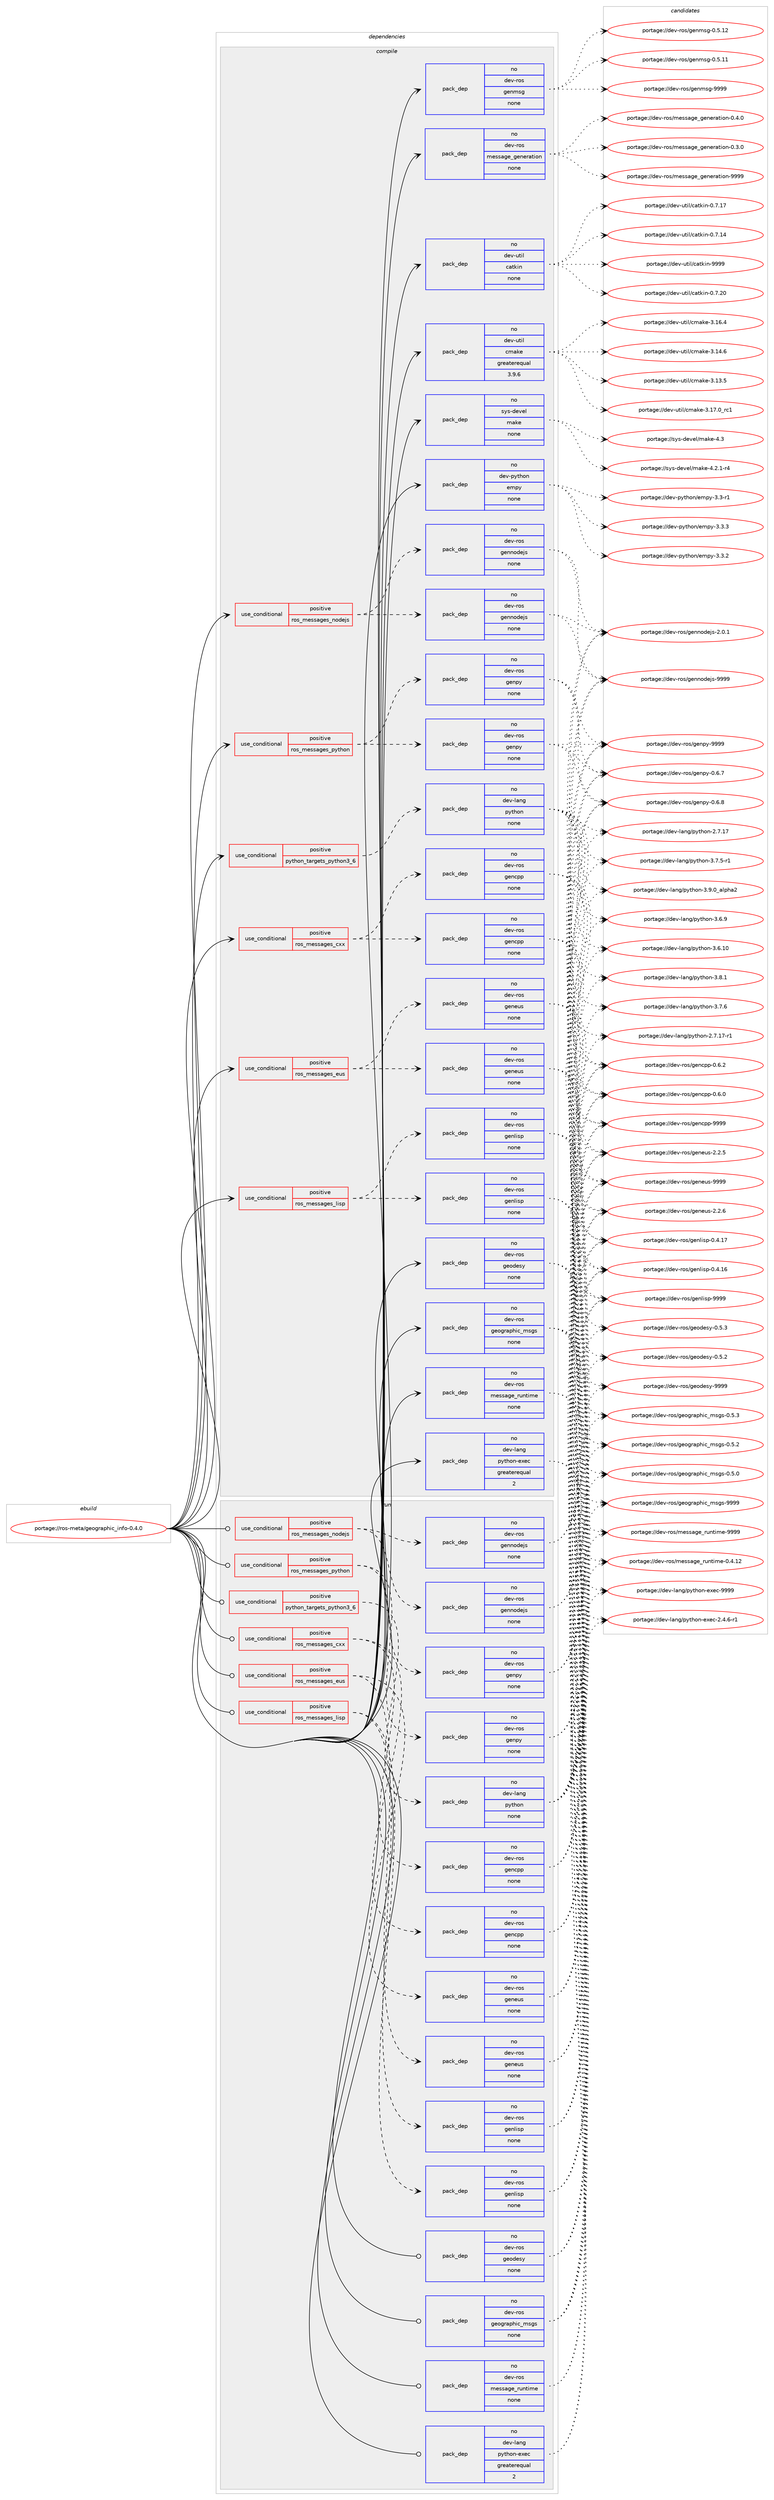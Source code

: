 digraph prolog {

# *************
# Graph options
# *************

newrank=true;
concentrate=true;
compound=true;
graph [rankdir=LR,fontname=Helvetica,fontsize=10,ranksep=1.5];#, ranksep=2.5, nodesep=0.2];
edge  [arrowhead=vee];
node  [fontname=Helvetica,fontsize=10];

# **********
# The ebuild
# **********

subgraph cluster_leftcol {
color=gray;
rank=same;
label=<<i>ebuild</i>>;
id [label="portage://ros-meta/geographic_info-0.4.0", color=red, width=4, href="../ros-meta/geographic_info-0.4.0.svg"];
}

# ****************
# The dependencies
# ****************

subgraph cluster_midcol {
color=gray;
label=<<i>dependencies</i>>;
subgraph cluster_compile {
fillcolor="#eeeeee";
style=filled;
label=<<i>compile</i>>;
subgraph cond18478 {
dependency96043 [label=<<TABLE BORDER="0" CELLBORDER="1" CELLSPACING="0" CELLPADDING="4"><TR><TD ROWSPAN="3" CELLPADDING="10">use_conditional</TD></TR><TR><TD>positive</TD></TR><TR><TD>python_targets_python3_6</TD></TR></TABLE>>, shape=none, color=red];
subgraph pack75879 {
dependency96044 [label=<<TABLE BORDER="0" CELLBORDER="1" CELLSPACING="0" CELLPADDING="4" WIDTH="220"><TR><TD ROWSPAN="6" CELLPADDING="30">pack_dep</TD></TR><TR><TD WIDTH="110">no</TD></TR><TR><TD>dev-lang</TD></TR><TR><TD>python</TD></TR><TR><TD>none</TD></TR><TR><TD></TD></TR></TABLE>>, shape=none, color=blue];
}
dependency96043:e -> dependency96044:w [weight=20,style="dashed",arrowhead="vee"];
}
id:e -> dependency96043:w [weight=20,style="solid",arrowhead="vee"];
subgraph cond18479 {
dependency96045 [label=<<TABLE BORDER="0" CELLBORDER="1" CELLSPACING="0" CELLPADDING="4"><TR><TD ROWSPAN="3" CELLPADDING="10">use_conditional</TD></TR><TR><TD>positive</TD></TR><TR><TD>ros_messages_cxx</TD></TR></TABLE>>, shape=none, color=red];
subgraph pack75880 {
dependency96046 [label=<<TABLE BORDER="0" CELLBORDER="1" CELLSPACING="0" CELLPADDING="4" WIDTH="220"><TR><TD ROWSPAN="6" CELLPADDING="30">pack_dep</TD></TR><TR><TD WIDTH="110">no</TD></TR><TR><TD>dev-ros</TD></TR><TR><TD>gencpp</TD></TR><TR><TD>none</TD></TR><TR><TD></TD></TR></TABLE>>, shape=none, color=blue];
}
dependency96045:e -> dependency96046:w [weight=20,style="dashed",arrowhead="vee"];
subgraph pack75881 {
dependency96047 [label=<<TABLE BORDER="0" CELLBORDER="1" CELLSPACING="0" CELLPADDING="4" WIDTH="220"><TR><TD ROWSPAN="6" CELLPADDING="30">pack_dep</TD></TR><TR><TD WIDTH="110">no</TD></TR><TR><TD>dev-ros</TD></TR><TR><TD>gencpp</TD></TR><TR><TD>none</TD></TR><TR><TD></TD></TR></TABLE>>, shape=none, color=blue];
}
dependency96045:e -> dependency96047:w [weight=20,style="dashed",arrowhead="vee"];
}
id:e -> dependency96045:w [weight=20,style="solid",arrowhead="vee"];
subgraph cond18480 {
dependency96048 [label=<<TABLE BORDER="0" CELLBORDER="1" CELLSPACING="0" CELLPADDING="4"><TR><TD ROWSPAN="3" CELLPADDING="10">use_conditional</TD></TR><TR><TD>positive</TD></TR><TR><TD>ros_messages_eus</TD></TR></TABLE>>, shape=none, color=red];
subgraph pack75882 {
dependency96049 [label=<<TABLE BORDER="0" CELLBORDER="1" CELLSPACING="0" CELLPADDING="4" WIDTH="220"><TR><TD ROWSPAN="6" CELLPADDING="30">pack_dep</TD></TR><TR><TD WIDTH="110">no</TD></TR><TR><TD>dev-ros</TD></TR><TR><TD>geneus</TD></TR><TR><TD>none</TD></TR><TR><TD></TD></TR></TABLE>>, shape=none, color=blue];
}
dependency96048:e -> dependency96049:w [weight=20,style="dashed",arrowhead="vee"];
subgraph pack75883 {
dependency96050 [label=<<TABLE BORDER="0" CELLBORDER="1" CELLSPACING="0" CELLPADDING="4" WIDTH="220"><TR><TD ROWSPAN="6" CELLPADDING="30">pack_dep</TD></TR><TR><TD WIDTH="110">no</TD></TR><TR><TD>dev-ros</TD></TR><TR><TD>geneus</TD></TR><TR><TD>none</TD></TR><TR><TD></TD></TR></TABLE>>, shape=none, color=blue];
}
dependency96048:e -> dependency96050:w [weight=20,style="dashed",arrowhead="vee"];
}
id:e -> dependency96048:w [weight=20,style="solid",arrowhead="vee"];
subgraph cond18481 {
dependency96051 [label=<<TABLE BORDER="0" CELLBORDER="1" CELLSPACING="0" CELLPADDING="4"><TR><TD ROWSPAN="3" CELLPADDING="10">use_conditional</TD></TR><TR><TD>positive</TD></TR><TR><TD>ros_messages_lisp</TD></TR></TABLE>>, shape=none, color=red];
subgraph pack75884 {
dependency96052 [label=<<TABLE BORDER="0" CELLBORDER="1" CELLSPACING="0" CELLPADDING="4" WIDTH="220"><TR><TD ROWSPAN="6" CELLPADDING="30">pack_dep</TD></TR><TR><TD WIDTH="110">no</TD></TR><TR><TD>dev-ros</TD></TR><TR><TD>genlisp</TD></TR><TR><TD>none</TD></TR><TR><TD></TD></TR></TABLE>>, shape=none, color=blue];
}
dependency96051:e -> dependency96052:w [weight=20,style="dashed",arrowhead="vee"];
subgraph pack75885 {
dependency96053 [label=<<TABLE BORDER="0" CELLBORDER="1" CELLSPACING="0" CELLPADDING="4" WIDTH="220"><TR><TD ROWSPAN="6" CELLPADDING="30">pack_dep</TD></TR><TR><TD WIDTH="110">no</TD></TR><TR><TD>dev-ros</TD></TR><TR><TD>genlisp</TD></TR><TR><TD>none</TD></TR><TR><TD></TD></TR></TABLE>>, shape=none, color=blue];
}
dependency96051:e -> dependency96053:w [weight=20,style="dashed",arrowhead="vee"];
}
id:e -> dependency96051:w [weight=20,style="solid",arrowhead="vee"];
subgraph cond18482 {
dependency96054 [label=<<TABLE BORDER="0" CELLBORDER="1" CELLSPACING="0" CELLPADDING="4"><TR><TD ROWSPAN="3" CELLPADDING="10">use_conditional</TD></TR><TR><TD>positive</TD></TR><TR><TD>ros_messages_nodejs</TD></TR></TABLE>>, shape=none, color=red];
subgraph pack75886 {
dependency96055 [label=<<TABLE BORDER="0" CELLBORDER="1" CELLSPACING="0" CELLPADDING="4" WIDTH="220"><TR><TD ROWSPAN="6" CELLPADDING="30">pack_dep</TD></TR><TR><TD WIDTH="110">no</TD></TR><TR><TD>dev-ros</TD></TR><TR><TD>gennodejs</TD></TR><TR><TD>none</TD></TR><TR><TD></TD></TR></TABLE>>, shape=none, color=blue];
}
dependency96054:e -> dependency96055:w [weight=20,style="dashed",arrowhead="vee"];
subgraph pack75887 {
dependency96056 [label=<<TABLE BORDER="0" CELLBORDER="1" CELLSPACING="0" CELLPADDING="4" WIDTH="220"><TR><TD ROWSPAN="6" CELLPADDING="30">pack_dep</TD></TR><TR><TD WIDTH="110">no</TD></TR><TR><TD>dev-ros</TD></TR><TR><TD>gennodejs</TD></TR><TR><TD>none</TD></TR><TR><TD></TD></TR></TABLE>>, shape=none, color=blue];
}
dependency96054:e -> dependency96056:w [weight=20,style="dashed",arrowhead="vee"];
}
id:e -> dependency96054:w [weight=20,style="solid",arrowhead="vee"];
subgraph cond18483 {
dependency96057 [label=<<TABLE BORDER="0" CELLBORDER="1" CELLSPACING="0" CELLPADDING="4"><TR><TD ROWSPAN="3" CELLPADDING="10">use_conditional</TD></TR><TR><TD>positive</TD></TR><TR><TD>ros_messages_python</TD></TR></TABLE>>, shape=none, color=red];
subgraph pack75888 {
dependency96058 [label=<<TABLE BORDER="0" CELLBORDER="1" CELLSPACING="0" CELLPADDING="4" WIDTH="220"><TR><TD ROWSPAN="6" CELLPADDING="30">pack_dep</TD></TR><TR><TD WIDTH="110">no</TD></TR><TR><TD>dev-ros</TD></TR><TR><TD>genpy</TD></TR><TR><TD>none</TD></TR><TR><TD></TD></TR></TABLE>>, shape=none, color=blue];
}
dependency96057:e -> dependency96058:w [weight=20,style="dashed",arrowhead="vee"];
subgraph pack75889 {
dependency96059 [label=<<TABLE BORDER="0" CELLBORDER="1" CELLSPACING="0" CELLPADDING="4" WIDTH="220"><TR><TD ROWSPAN="6" CELLPADDING="30">pack_dep</TD></TR><TR><TD WIDTH="110">no</TD></TR><TR><TD>dev-ros</TD></TR><TR><TD>genpy</TD></TR><TR><TD>none</TD></TR><TR><TD></TD></TR></TABLE>>, shape=none, color=blue];
}
dependency96057:e -> dependency96059:w [weight=20,style="dashed",arrowhead="vee"];
}
id:e -> dependency96057:w [weight=20,style="solid",arrowhead="vee"];
subgraph pack75890 {
dependency96060 [label=<<TABLE BORDER="0" CELLBORDER="1" CELLSPACING="0" CELLPADDING="4" WIDTH="220"><TR><TD ROWSPAN="6" CELLPADDING="30">pack_dep</TD></TR><TR><TD WIDTH="110">no</TD></TR><TR><TD>dev-lang</TD></TR><TR><TD>python-exec</TD></TR><TR><TD>greaterequal</TD></TR><TR><TD>2</TD></TR></TABLE>>, shape=none, color=blue];
}
id:e -> dependency96060:w [weight=20,style="solid",arrowhead="vee"];
subgraph pack75891 {
dependency96061 [label=<<TABLE BORDER="0" CELLBORDER="1" CELLSPACING="0" CELLPADDING="4" WIDTH="220"><TR><TD ROWSPAN="6" CELLPADDING="30">pack_dep</TD></TR><TR><TD WIDTH="110">no</TD></TR><TR><TD>dev-python</TD></TR><TR><TD>empy</TD></TR><TR><TD>none</TD></TR><TR><TD></TD></TR></TABLE>>, shape=none, color=blue];
}
id:e -> dependency96061:w [weight=20,style="solid",arrowhead="vee"];
subgraph pack75892 {
dependency96062 [label=<<TABLE BORDER="0" CELLBORDER="1" CELLSPACING="0" CELLPADDING="4" WIDTH="220"><TR><TD ROWSPAN="6" CELLPADDING="30">pack_dep</TD></TR><TR><TD WIDTH="110">no</TD></TR><TR><TD>dev-ros</TD></TR><TR><TD>genmsg</TD></TR><TR><TD>none</TD></TR><TR><TD></TD></TR></TABLE>>, shape=none, color=blue];
}
id:e -> dependency96062:w [weight=20,style="solid",arrowhead="vee"];
subgraph pack75893 {
dependency96063 [label=<<TABLE BORDER="0" CELLBORDER="1" CELLSPACING="0" CELLPADDING="4" WIDTH="220"><TR><TD ROWSPAN="6" CELLPADDING="30">pack_dep</TD></TR><TR><TD WIDTH="110">no</TD></TR><TR><TD>dev-ros</TD></TR><TR><TD>geodesy</TD></TR><TR><TD>none</TD></TR><TR><TD></TD></TR></TABLE>>, shape=none, color=blue];
}
id:e -> dependency96063:w [weight=20,style="solid",arrowhead="vee"];
subgraph pack75894 {
dependency96064 [label=<<TABLE BORDER="0" CELLBORDER="1" CELLSPACING="0" CELLPADDING="4" WIDTH="220"><TR><TD ROWSPAN="6" CELLPADDING="30">pack_dep</TD></TR><TR><TD WIDTH="110">no</TD></TR><TR><TD>dev-ros</TD></TR><TR><TD>geographic_msgs</TD></TR><TR><TD>none</TD></TR><TR><TD></TD></TR></TABLE>>, shape=none, color=blue];
}
id:e -> dependency96064:w [weight=20,style="solid",arrowhead="vee"];
subgraph pack75895 {
dependency96065 [label=<<TABLE BORDER="0" CELLBORDER="1" CELLSPACING="0" CELLPADDING="4" WIDTH="220"><TR><TD ROWSPAN="6" CELLPADDING="30">pack_dep</TD></TR><TR><TD WIDTH="110">no</TD></TR><TR><TD>dev-ros</TD></TR><TR><TD>message_generation</TD></TR><TR><TD>none</TD></TR><TR><TD></TD></TR></TABLE>>, shape=none, color=blue];
}
id:e -> dependency96065:w [weight=20,style="solid",arrowhead="vee"];
subgraph pack75896 {
dependency96066 [label=<<TABLE BORDER="0" CELLBORDER="1" CELLSPACING="0" CELLPADDING="4" WIDTH="220"><TR><TD ROWSPAN="6" CELLPADDING="30">pack_dep</TD></TR><TR><TD WIDTH="110">no</TD></TR><TR><TD>dev-ros</TD></TR><TR><TD>message_runtime</TD></TR><TR><TD>none</TD></TR><TR><TD></TD></TR></TABLE>>, shape=none, color=blue];
}
id:e -> dependency96066:w [weight=20,style="solid",arrowhead="vee"];
subgraph pack75897 {
dependency96067 [label=<<TABLE BORDER="0" CELLBORDER="1" CELLSPACING="0" CELLPADDING="4" WIDTH="220"><TR><TD ROWSPAN="6" CELLPADDING="30">pack_dep</TD></TR><TR><TD WIDTH="110">no</TD></TR><TR><TD>dev-util</TD></TR><TR><TD>catkin</TD></TR><TR><TD>none</TD></TR><TR><TD></TD></TR></TABLE>>, shape=none, color=blue];
}
id:e -> dependency96067:w [weight=20,style="solid",arrowhead="vee"];
subgraph pack75898 {
dependency96068 [label=<<TABLE BORDER="0" CELLBORDER="1" CELLSPACING="0" CELLPADDING="4" WIDTH="220"><TR><TD ROWSPAN="6" CELLPADDING="30">pack_dep</TD></TR><TR><TD WIDTH="110">no</TD></TR><TR><TD>dev-util</TD></TR><TR><TD>cmake</TD></TR><TR><TD>greaterequal</TD></TR><TR><TD>3.9.6</TD></TR></TABLE>>, shape=none, color=blue];
}
id:e -> dependency96068:w [weight=20,style="solid",arrowhead="vee"];
subgraph pack75899 {
dependency96069 [label=<<TABLE BORDER="0" CELLBORDER="1" CELLSPACING="0" CELLPADDING="4" WIDTH="220"><TR><TD ROWSPAN="6" CELLPADDING="30">pack_dep</TD></TR><TR><TD WIDTH="110">no</TD></TR><TR><TD>sys-devel</TD></TR><TR><TD>make</TD></TR><TR><TD>none</TD></TR><TR><TD></TD></TR></TABLE>>, shape=none, color=blue];
}
id:e -> dependency96069:w [weight=20,style="solid",arrowhead="vee"];
}
subgraph cluster_compileandrun {
fillcolor="#eeeeee";
style=filled;
label=<<i>compile and run</i>>;
}
subgraph cluster_run {
fillcolor="#eeeeee";
style=filled;
label=<<i>run</i>>;
subgraph cond18484 {
dependency96070 [label=<<TABLE BORDER="0" CELLBORDER="1" CELLSPACING="0" CELLPADDING="4"><TR><TD ROWSPAN="3" CELLPADDING="10">use_conditional</TD></TR><TR><TD>positive</TD></TR><TR><TD>python_targets_python3_6</TD></TR></TABLE>>, shape=none, color=red];
subgraph pack75900 {
dependency96071 [label=<<TABLE BORDER="0" CELLBORDER="1" CELLSPACING="0" CELLPADDING="4" WIDTH="220"><TR><TD ROWSPAN="6" CELLPADDING="30">pack_dep</TD></TR><TR><TD WIDTH="110">no</TD></TR><TR><TD>dev-lang</TD></TR><TR><TD>python</TD></TR><TR><TD>none</TD></TR><TR><TD></TD></TR></TABLE>>, shape=none, color=blue];
}
dependency96070:e -> dependency96071:w [weight=20,style="dashed",arrowhead="vee"];
}
id:e -> dependency96070:w [weight=20,style="solid",arrowhead="odot"];
subgraph cond18485 {
dependency96072 [label=<<TABLE BORDER="0" CELLBORDER="1" CELLSPACING="0" CELLPADDING="4"><TR><TD ROWSPAN="3" CELLPADDING="10">use_conditional</TD></TR><TR><TD>positive</TD></TR><TR><TD>ros_messages_cxx</TD></TR></TABLE>>, shape=none, color=red];
subgraph pack75901 {
dependency96073 [label=<<TABLE BORDER="0" CELLBORDER="1" CELLSPACING="0" CELLPADDING="4" WIDTH="220"><TR><TD ROWSPAN="6" CELLPADDING="30">pack_dep</TD></TR><TR><TD WIDTH="110">no</TD></TR><TR><TD>dev-ros</TD></TR><TR><TD>gencpp</TD></TR><TR><TD>none</TD></TR><TR><TD></TD></TR></TABLE>>, shape=none, color=blue];
}
dependency96072:e -> dependency96073:w [weight=20,style="dashed",arrowhead="vee"];
subgraph pack75902 {
dependency96074 [label=<<TABLE BORDER="0" CELLBORDER="1" CELLSPACING="0" CELLPADDING="4" WIDTH="220"><TR><TD ROWSPAN="6" CELLPADDING="30">pack_dep</TD></TR><TR><TD WIDTH="110">no</TD></TR><TR><TD>dev-ros</TD></TR><TR><TD>gencpp</TD></TR><TR><TD>none</TD></TR><TR><TD></TD></TR></TABLE>>, shape=none, color=blue];
}
dependency96072:e -> dependency96074:w [weight=20,style="dashed",arrowhead="vee"];
}
id:e -> dependency96072:w [weight=20,style="solid",arrowhead="odot"];
subgraph cond18486 {
dependency96075 [label=<<TABLE BORDER="0" CELLBORDER="1" CELLSPACING="0" CELLPADDING="4"><TR><TD ROWSPAN="3" CELLPADDING="10">use_conditional</TD></TR><TR><TD>positive</TD></TR><TR><TD>ros_messages_eus</TD></TR></TABLE>>, shape=none, color=red];
subgraph pack75903 {
dependency96076 [label=<<TABLE BORDER="0" CELLBORDER="1" CELLSPACING="0" CELLPADDING="4" WIDTH="220"><TR><TD ROWSPAN="6" CELLPADDING="30">pack_dep</TD></TR><TR><TD WIDTH="110">no</TD></TR><TR><TD>dev-ros</TD></TR><TR><TD>geneus</TD></TR><TR><TD>none</TD></TR><TR><TD></TD></TR></TABLE>>, shape=none, color=blue];
}
dependency96075:e -> dependency96076:w [weight=20,style="dashed",arrowhead="vee"];
subgraph pack75904 {
dependency96077 [label=<<TABLE BORDER="0" CELLBORDER="1" CELLSPACING="0" CELLPADDING="4" WIDTH="220"><TR><TD ROWSPAN="6" CELLPADDING="30">pack_dep</TD></TR><TR><TD WIDTH="110">no</TD></TR><TR><TD>dev-ros</TD></TR><TR><TD>geneus</TD></TR><TR><TD>none</TD></TR><TR><TD></TD></TR></TABLE>>, shape=none, color=blue];
}
dependency96075:e -> dependency96077:w [weight=20,style="dashed",arrowhead="vee"];
}
id:e -> dependency96075:w [weight=20,style="solid",arrowhead="odot"];
subgraph cond18487 {
dependency96078 [label=<<TABLE BORDER="0" CELLBORDER="1" CELLSPACING="0" CELLPADDING="4"><TR><TD ROWSPAN="3" CELLPADDING="10">use_conditional</TD></TR><TR><TD>positive</TD></TR><TR><TD>ros_messages_lisp</TD></TR></TABLE>>, shape=none, color=red];
subgraph pack75905 {
dependency96079 [label=<<TABLE BORDER="0" CELLBORDER="1" CELLSPACING="0" CELLPADDING="4" WIDTH="220"><TR><TD ROWSPAN="6" CELLPADDING="30">pack_dep</TD></TR><TR><TD WIDTH="110">no</TD></TR><TR><TD>dev-ros</TD></TR><TR><TD>genlisp</TD></TR><TR><TD>none</TD></TR><TR><TD></TD></TR></TABLE>>, shape=none, color=blue];
}
dependency96078:e -> dependency96079:w [weight=20,style="dashed",arrowhead="vee"];
subgraph pack75906 {
dependency96080 [label=<<TABLE BORDER="0" CELLBORDER="1" CELLSPACING="0" CELLPADDING="4" WIDTH="220"><TR><TD ROWSPAN="6" CELLPADDING="30">pack_dep</TD></TR><TR><TD WIDTH="110">no</TD></TR><TR><TD>dev-ros</TD></TR><TR><TD>genlisp</TD></TR><TR><TD>none</TD></TR><TR><TD></TD></TR></TABLE>>, shape=none, color=blue];
}
dependency96078:e -> dependency96080:w [weight=20,style="dashed",arrowhead="vee"];
}
id:e -> dependency96078:w [weight=20,style="solid",arrowhead="odot"];
subgraph cond18488 {
dependency96081 [label=<<TABLE BORDER="0" CELLBORDER="1" CELLSPACING="0" CELLPADDING="4"><TR><TD ROWSPAN="3" CELLPADDING="10">use_conditional</TD></TR><TR><TD>positive</TD></TR><TR><TD>ros_messages_nodejs</TD></TR></TABLE>>, shape=none, color=red];
subgraph pack75907 {
dependency96082 [label=<<TABLE BORDER="0" CELLBORDER="1" CELLSPACING="0" CELLPADDING="4" WIDTH="220"><TR><TD ROWSPAN="6" CELLPADDING="30">pack_dep</TD></TR><TR><TD WIDTH="110">no</TD></TR><TR><TD>dev-ros</TD></TR><TR><TD>gennodejs</TD></TR><TR><TD>none</TD></TR><TR><TD></TD></TR></TABLE>>, shape=none, color=blue];
}
dependency96081:e -> dependency96082:w [weight=20,style="dashed",arrowhead="vee"];
subgraph pack75908 {
dependency96083 [label=<<TABLE BORDER="0" CELLBORDER="1" CELLSPACING="0" CELLPADDING="4" WIDTH="220"><TR><TD ROWSPAN="6" CELLPADDING="30">pack_dep</TD></TR><TR><TD WIDTH="110">no</TD></TR><TR><TD>dev-ros</TD></TR><TR><TD>gennodejs</TD></TR><TR><TD>none</TD></TR><TR><TD></TD></TR></TABLE>>, shape=none, color=blue];
}
dependency96081:e -> dependency96083:w [weight=20,style="dashed",arrowhead="vee"];
}
id:e -> dependency96081:w [weight=20,style="solid",arrowhead="odot"];
subgraph cond18489 {
dependency96084 [label=<<TABLE BORDER="0" CELLBORDER="1" CELLSPACING="0" CELLPADDING="4"><TR><TD ROWSPAN="3" CELLPADDING="10">use_conditional</TD></TR><TR><TD>positive</TD></TR><TR><TD>ros_messages_python</TD></TR></TABLE>>, shape=none, color=red];
subgraph pack75909 {
dependency96085 [label=<<TABLE BORDER="0" CELLBORDER="1" CELLSPACING="0" CELLPADDING="4" WIDTH="220"><TR><TD ROWSPAN="6" CELLPADDING="30">pack_dep</TD></TR><TR><TD WIDTH="110">no</TD></TR><TR><TD>dev-ros</TD></TR><TR><TD>genpy</TD></TR><TR><TD>none</TD></TR><TR><TD></TD></TR></TABLE>>, shape=none, color=blue];
}
dependency96084:e -> dependency96085:w [weight=20,style="dashed",arrowhead="vee"];
subgraph pack75910 {
dependency96086 [label=<<TABLE BORDER="0" CELLBORDER="1" CELLSPACING="0" CELLPADDING="4" WIDTH="220"><TR><TD ROWSPAN="6" CELLPADDING="30">pack_dep</TD></TR><TR><TD WIDTH="110">no</TD></TR><TR><TD>dev-ros</TD></TR><TR><TD>genpy</TD></TR><TR><TD>none</TD></TR><TR><TD></TD></TR></TABLE>>, shape=none, color=blue];
}
dependency96084:e -> dependency96086:w [weight=20,style="dashed",arrowhead="vee"];
}
id:e -> dependency96084:w [weight=20,style="solid",arrowhead="odot"];
subgraph pack75911 {
dependency96087 [label=<<TABLE BORDER="0" CELLBORDER="1" CELLSPACING="0" CELLPADDING="4" WIDTH="220"><TR><TD ROWSPAN="6" CELLPADDING="30">pack_dep</TD></TR><TR><TD WIDTH="110">no</TD></TR><TR><TD>dev-lang</TD></TR><TR><TD>python-exec</TD></TR><TR><TD>greaterequal</TD></TR><TR><TD>2</TD></TR></TABLE>>, shape=none, color=blue];
}
id:e -> dependency96087:w [weight=20,style="solid",arrowhead="odot"];
subgraph pack75912 {
dependency96088 [label=<<TABLE BORDER="0" CELLBORDER="1" CELLSPACING="0" CELLPADDING="4" WIDTH="220"><TR><TD ROWSPAN="6" CELLPADDING="30">pack_dep</TD></TR><TR><TD WIDTH="110">no</TD></TR><TR><TD>dev-ros</TD></TR><TR><TD>geodesy</TD></TR><TR><TD>none</TD></TR><TR><TD></TD></TR></TABLE>>, shape=none, color=blue];
}
id:e -> dependency96088:w [weight=20,style="solid",arrowhead="odot"];
subgraph pack75913 {
dependency96089 [label=<<TABLE BORDER="0" CELLBORDER="1" CELLSPACING="0" CELLPADDING="4" WIDTH="220"><TR><TD ROWSPAN="6" CELLPADDING="30">pack_dep</TD></TR><TR><TD WIDTH="110">no</TD></TR><TR><TD>dev-ros</TD></TR><TR><TD>geographic_msgs</TD></TR><TR><TD>none</TD></TR><TR><TD></TD></TR></TABLE>>, shape=none, color=blue];
}
id:e -> dependency96089:w [weight=20,style="solid",arrowhead="odot"];
subgraph pack75914 {
dependency96090 [label=<<TABLE BORDER="0" CELLBORDER="1" CELLSPACING="0" CELLPADDING="4" WIDTH="220"><TR><TD ROWSPAN="6" CELLPADDING="30">pack_dep</TD></TR><TR><TD WIDTH="110">no</TD></TR><TR><TD>dev-ros</TD></TR><TR><TD>message_runtime</TD></TR><TR><TD>none</TD></TR><TR><TD></TD></TR></TABLE>>, shape=none, color=blue];
}
id:e -> dependency96090:w [weight=20,style="solid",arrowhead="odot"];
}
}

# **************
# The candidates
# **************

subgraph cluster_choices {
rank=same;
color=gray;
label=<<i>candidates</i>>;

subgraph choice75879 {
color=black;
nodesep=1;
choice10010111845108971101034711212111610411111045514657464895971081121049750 [label="portage://dev-lang/python-3.9.0_alpha2", color=red, width=4,href="../dev-lang/python-3.9.0_alpha2.svg"];
choice100101118451089711010347112121116104111110455146564649 [label="portage://dev-lang/python-3.8.1", color=red, width=4,href="../dev-lang/python-3.8.1.svg"];
choice100101118451089711010347112121116104111110455146554654 [label="portage://dev-lang/python-3.7.6", color=red, width=4,href="../dev-lang/python-3.7.6.svg"];
choice1001011184510897110103471121211161041111104551465546534511449 [label="portage://dev-lang/python-3.7.5-r1", color=red, width=4,href="../dev-lang/python-3.7.5-r1.svg"];
choice100101118451089711010347112121116104111110455146544657 [label="portage://dev-lang/python-3.6.9", color=red, width=4,href="../dev-lang/python-3.6.9.svg"];
choice10010111845108971101034711212111610411111045514654464948 [label="portage://dev-lang/python-3.6.10", color=red, width=4,href="../dev-lang/python-3.6.10.svg"];
choice100101118451089711010347112121116104111110455046554649554511449 [label="portage://dev-lang/python-2.7.17-r1", color=red, width=4,href="../dev-lang/python-2.7.17-r1.svg"];
choice10010111845108971101034711212111610411111045504655464955 [label="portage://dev-lang/python-2.7.17", color=red, width=4,href="../dev-lang/python-2.7.17.svg"];
dependency96044:e -> choice10010111845108971101034711212111610411111045514657464895971081121049750:w [style=dotted,weight="100"];
dependency96044:e -> choice100101118451089711010347112121116104111110455146564649:w [style=dotted,weight="100"];
dependency96044:e -> choice100101118451089711010347112121116104111110455146554654:w [style=dotted,weight="100"];
dependency96044:e -> choice1001011184510897110103471121211161041111104551465546534511449:w [style=dotted,weight="100"];
dependency96044:e -> choice100101118451089711010347112121116104111110455146544657:w [style=dotted,weight="100"];
dependency96044:e -> choice10010111845108971101034711212111610411111045514654464948:w [style=dotted,weight="100"];
dependency96044:e -> choice100101118451089711010347112121116104111110455046554649554511449:w [style=dotted,weight="100"];
dependency96044:e -> choice10010111845108971101034711212111610411111045504655464955:w [style=dotted,weight="100"];
}
subgraph choice75880 {
color=black;
nodesep=1;
choice1001011184511411111547103101110991121124557575757 [label="portage://dev-ros/gencpp-9999", color=red, width=4,href="../dev-ros/gencpp-9999.svg"];
choice100101118451141111154710310111099112112454846544650 [label="portage://dev-ros/gencpp-0.6.2", color=red, width=4,href="../dev-ros/gencpp-0.6.2.svg"];
choice100101118451141111154710310111099112112454846544648 [label="portage://dev-ros/gencpp-0.6.0", color=red, width=4,href="../dev-ros/gencpp-0.6.0.svg"];
dependency96046:e -> choice1001011184511411111547103101110991121124557575757:w [style=dotted,weight="100"];
dependency96046:e -> choice100101118451141111154710310111099112112454846544650:w [style=dotted,weight="100"];
dependency96046:e -> choice100101118451141111154710310111099112112454846544648:w [style=dotted,weight="100"];
}
subgraph choice75881 {
color=black;
nodesep=1;
choice1001011184511411111547103101110991121124557575757 [label="portage://dev-ros/gencpp-9999", color=red, width=4,href="../dev-ros/gencpp-9999.svg"];
choice100101118451141111154710310111099112112454846544650 [label="portage://dev-ros/gencpp-0.6.2", color=red, width=4,href="../dev-ros/gencpp-0.6.2.svg"];
choice100101118451141111154710310111099112112454846544648 [label="portage://dev-ros/gencpp-0.6.0", color=red, width=4,href="../dev-ros/gencpp-0.6.0.svg"];
dependency96047:e -> choice1001011184511411111547103101110991121124557575757:w [style=dotted,weight="100"];
dependency96047:e -> choice100101118451141111154710310111099112112454846544650:w [style=dotted,weight="100"];
dependency96047:e -> choice100101118451141111154710310111099112112454846544648:w [style=dotted,weight="100"];
}
subgraph choice75882 {
color=black;
nodesep=1;
choice10010111845114111115471031011101011171154557575757 [label="portage://dev-ros/geneus-9999", color=red, width=4,href="../dev-ros/geneus-9999.svg"];
choice1001011184511411111547103101110101117115455046504654 [label="portage://dev-ros/geneus-2.2.6", color=red, width=4,href="../dev-ros/geneus-2.2.6.svg"];
choice1001011184511411111547103101110101117115455046504653 [label="portage://dev-ros/geneus-2.2.5", color=red, width=4,href="../dev-ros/geneus-2.2.5.svg"];
dependency96049:e -> choice10010111845114111115471031011101011171154557575757:w [style=dotted,weight="100"];
dependency96049:e -> choice1001011184511411111547103101110101117115455046504654:w [style=dotted,weight="100"];
dependency96049:e -> choice1001011184511411111547103101110101117115455046504653:w [style=dotted,weight="100"];
}
subgraph choice75883 {
color=black;
nodesep=1;
choice10010111845114111115471031011101011171154557575757 [label="portage://dev-ros/geneus-9999", color=red, width=4,href="../dev-ros/geneus-9999.svg"];
choice1001011184511411111547103101110101117115455046504654 [label="portage://dev-ros/geneus-2.2.6", color=red, width=4,href="../dev-ros/geneus-2.2.6.svg"];
choice1001011184511411111547103101110101117115455046504653 [label="portage://dev-ros/geneus-2.2.5", color=red, width=4,href="../dev-ros/geneus-2.2.5.svg"];
dependency96050:e -> choice10010111845114111115471031011101011171154557575757:w [style=dotted,weight="100"];
dependency96050:e -> choice1001011184511411111547103101110101117115455046504654:w [style=dotted,weight="100"];
dependency96050:e -> choice1001011184511411111547103101110101117115455046504653:w [style=dotted,weight="100"];
}
subgraph choice75884 {
color=black;
nodesep=1;
choice10010111845114111115471031011101081051151124557575757 [label="portage://dev-ros/genlisp-9999", color=red, width=4,href="../dev-ros/genlisp-9999.svg"];
choice100101118451141111154710310111010810511511245484652464955 [label="portage://dev-ros/genlisp-0.4.17", color=red, width=4,href="../dev-ros/genlisp-0.4.17.svg"];
choice100101118451141111154710310111010810511511245484652464954 [label="portage://dev-ros/genlisp-0.4.16", color=red, width=4,href="../dev-ros/genlisp-0.4.16.svg"];
dependency96052:e -> choice10010111845114111115471031011101081051151124557575757:w [style=dotted,weight="100"];
dependency96052:e -> choice100101118451141111154710310111010810511511245484652464955:w [style=dotted,weight="100"];
dependency96052:e -> choice100101118451141111154710310111010810511511245484652464954:w [style=dotted,weight="100"];
}
subgraph choice75885 {
color=black;
nodesep=1;
choice10010111845114111115471031011101081051151124557575757 [label="portage://dev-ros/genlisp-9999", color=red, width=4,href="../dev-ros/genlisp-9999.svg"];
choice100101118451141111154710310111010810511511245484652464955 [label="portage://dev-ros/genlisp-0.4.17", color=red, width=4,href="../dev-ros/genlisp-0.4.17.svg"];
choice100101118451141111154710310111010810511511245484652464954 [label="portage://dev-ros/genlisp-0.4.16", color=red, width=4,href="../dev-ros/genlisp-0.4.16.svg"];
dependency96053:e -> choice10010111845114111115471031011101081051151124557575757:w [style=dotted,weight="100"];
dependency96053:e -> choice100101118451141111154710310111010810511511245484652464955:w [style=dotted,weight="100"];
dependency96053:e -> choice100101118451141111154710310111010810511511245484652464954:w [style=dotted,weight="100"];
}
subgraph choice75886 {
color=black;
nodesep=1;
choice10010111845114111115471031011101101111001011061154557575757 [label="portage://dev-ros/gennodejs-9999", color=red, width=4,href="../dev-ros/gennodejs-9999.svg"];
choice1001011184511411111547103101110110111100101106115455046484649 [label="portage://dev-ros/gennodejs-2.0.1", color=red, width=4,href="../dev-ros/gennodejs-2.0.1.svg"];
dependency96055:e -> choice10010111845114111115471031011101101111001011061154557575757:w [style=dotted,weight="100"];
dependency96055:e -> choice1001011184511411111547103101110110111100101106115455046484649:w [style=dotted,weight="100"];
}
subgraph choice75887 {
color=black;
nodesep=1;
choice10010111845114111115471031011101101111001011061154557575757 [label="portage://dev-ros/gennodejs-9999", color=red, width=4,href="../dev-ros/gennodejs-9999.svg"];
choice1001011184511411111547103101110110111100101106115455046484649 [label="portage://dev-ros/gennodejs-2.0.1", color=red, width=4,href="../dev-ros/gennodejs-2.0.1.svg"];
dependency96056:e -> choice10010111845114111115471031011101101111001011061154557575757:w [style=dotted,weight="100"];
dependency96056:e -> choice1001011184511411111547103101110110111100101106115455046484649:w [style=dotted,weight="100"];
}
subgraph choice75888 {
color=black;
nodesep=1;
choice10010111845114111115471031011101121214557575757 [label="portage://dev-ros/genpy-9999", color=red, width=4,href="../dev-ros/genpy-9999.svg"];
choice1001011184511411111547103101110112121454846544656 [label="portage://dev-ros/genpy-0.6.8", color=red, width=4,href="../dev-ros/genpy-0.6.8.svg"];
choice1001011184511411111547103101110112121454846544655 [label="portage://dev-ros/genpy-0.6.7", color=red, width=4,href="../dev-ros/genpy-0.6.7.svg"];
dependency96058:e -> choice10010111845114111115471031011101121214557575757:w [style=dotted,weight="100"];
dependency96058:e -> choice1001011184511411111547103101110112121454846544656:w [style=dotted,weight="100"];
dependency96058:e -> choice1001011184511411111547103101110112121454846544655:w [style=dotted,weight="100"];
}
subgraph choice75889 {
color=black;
nodesep=1;
choice10010111845114111115471031011101121214557575757 [label="portage://dev-ros/genpy-9999", color=red, width=4,href="../dev-ros/genpy-9999.svg"];
choice1001011184511411111547103101110112121454846544656 [label="portage://dev-ros/genpy-0.6.8", color=red, width=4,href="../dev-ros/genpy-0.6.8.svg"];
choice1001011184511411111547103101110112121454846544655 [label="portage://dev-ros/genpy-0.6.7", color=red, width=4,href="../dev-ros/genpy-0.6.7.svg"];
dependency96059:e -> choice10010111845114111115471031011101121214557575757:w [style=dotted,weight="100"];
dependency96059:e -> choice1001011184511411111547103101110112121454846544656:w [style=dotted,weight="100"];
dependency96059:e -> choice1001011184511411111547103101110112121454846544655:w [style=dotted,weight="100"];
}
subgraph choice75890 {
color=black;
nodesep=1;
choice10010111845108971101034711212111610411111045101120101994557575757 [label="portage://dev-lang/python-exec-9999", color=red, width=4,href="../dev-lang/python-exec-9999.svg"];
choice10010111845108971101034711212111610411111045101120101994550465246544511449 [label="portage://dev-lang/python-exec-2.4.6-r1", color=red, width=4,href="../dev-lang/python-exec-2.4.6-r1.svg"];
dependency96060:e -> choice10010111845108971101034711212111610411111045101120101994557575757:w [style=dotted,weight="100"];
dependency96060:e -> choice10010111845108971101034711212111610411111045101120101994550465246544511449:w [style=dotted,weight="100"];
}
subgraph choice75891 {
color=black;
nodesep=1;
choice1001011184511212111610411111047101109112121455146514651 [label="portage://dev-python/empy-3.3.3", color=red, width=4,href="../dev-python/empy-3.3.3.svg"];
choice1001011184511212111610411111047101109112121455146514650 [label="portage://dev-python/empy-3.3.2", color=red, width=4,href="../dev-python/empy-3.3.2.svg"];
choice1001011184511212111610411111047101109112121455146514511449 [label="portage://dev-python/empy-3.3-r1", color=red, width=4,href="../dev-python/empy-3.3-r1.svg"];
dependency96061:e -> choice1001011184511212111610411111047101109112121455146514651:w [style=dotted,weight="100"];
dependency96061:e -> choice1001011184511212111610411111047101109112121455146514650:w [style=dotted,weight="100"];
dependency96061:e -> choice1001011184511212111610411111047101109112121455146514511449:w [style=dotted,weight="100"];
}
subgraph choice75892 {
color=black;
nodesep=1;
choice10010111845114111115471031011101091151034557575757 [label="portage://dev-ros/genmsg-9999", color=red, width=4,href="../dev-ros/genmsg-9999.svg"];
choice100101118451141111154710310111010911510345484653464950 [label="portage://dev-ros/genmsg-0.5.12", color=red, width=4,href="../dev-ros/genmsg-0.5.12.svg"];
choice100101118451141111154710310111010911510345484653464949 [label="portage://dev-ros/genmsg-0.5.11", color=red, width=4,href="../dev-ros/genmsg-0.5.11.svg"];
dependency96062:e -> choice10010111845114111115471031011101091151034557575757:w [style=dotted,weight="100"];
dependency96062:e -> choice100101118451141111154710310111010911510345484653464950:w [style=dotted,weight="100"];
dependency96062:e -> choice100101118451141111154710310111010911510345484653464949:w [style=dotted,weight="100"];
}
subgraph choice75893 {
color=black;
nodesep=1;
choice10010111845114111115471031011111001011151214557575757 [label="portage://dev-ros/geodesy-9999", color=red, width=4,href="../dev-ros/geodesy-9999.svg"];
choice1001011184511411111547103101111100101115121454846534651 [label="portage://dev-ros/geodesy-0.5.3", color=red, width=4,href="../dev-ros/geodesy-0.5.3.svg"];
choice1001011184511411111547103101111100101115121454846534650 [label="portage://dev-ros/geodesy-0.5.2", color=red, width=4,href="../dev-ros/geodesy-0.5.2.svg"];
dependency96063:e -> choice10010111845114111115471031011111001011151214557575757:w [style=dotted,weight="100"];
dependency96063:e -> choice1001011184511411111547103101111100101115121454846534651:w [style=dotted,weight="100"];
dependency96063:e -> choice1001011184511411111547103101111100101115121454846534650:w [style=dotted,weight="100"];
}
subgraph choice75894 {
color=black;
nodesep=1;
choice10010111845114111115471031011111031149711210410599951091151031154557575757 [label="portage://dev-ros/geographic_msgs-9999", color=red, width=4,href="../dev-ros/geographic_msgs-9999.svg"];
choice1001011184511411111547103101111103114971121041059995109115103115454846534651 [label="portage://dev-ros/geographic_msgs-0.5.3", color=red, width=4,href="../dev-ros/geographic_msgs-0.5.3.svg"];
choice1001011184511411111547103101111103114971121041059995109115103115454846534650 [label="portage://dev-ros/geographic_msgs-0.5.2", color=red, width=4,href="../dev-ros/geographic_msgs-0.5.2.svg"];
choice1001011184511411111547103101111103114971121041059995109115103115454846534648 [label="portage://dev-ros/geographic_msgs-0.5.0", color=red, width=4,href="../dev-ros/geographic_msgs-0.5.0.svg"];
dependency96064:e -> choice10010111845114111115471031011111031149711210410599951091151031154557575757:w [style=dotted,weight="100"];
dependency96064:e -> choice1001011184511411111547103101111103114971121041059995109115103115454846534651:w [style=dotted,weight="100"];
dependency96064:e -> choice1001011184511411111547103101111103114971121041059995109115103115454846534650:w [style=dotted,weight="100"];
dependency96064:e -> choice1001011184511411111547103101111103114971121041059995109115103115454846534648:w [style=dotted,weight="100"];
}
subgraph choice75895 {
color=black;
nodesep=1;
choice10010111845114111115471091011151159710310195103101110101114971161051111104557575757 [label="portage://dev-ros/message_generation-9999", color=red, width=4,href="../dev-ros/message_generation-9999.svg"];
choice1001011184511411111547109101115115971031019510310111010111497116105111110454846524648 [label="portage://dev-ros/message_generation-0.4.0", color=red, width=4,href="../dev-ros/message_generation-0.4.0.svg"];
choice1001011184511411111547109101115115971031019510310111010111497116105111110454846514648 [label="portage://dev-ros/message_generation-0.3.0", color=red, width=4,href="../dev-ros/message_generation-0.3.0.svg"];
dependency96065:e -> choice10010111845114111115471091011151159710310195103101110101114971161051111104557575757:w [style=dotted,weight="100"];
dependency96065:e -> choice1001011184511411111547109101115115971031019510310111010111497116105111110454846524648:w [style=dotted,weight="100"];
dependency96065:e -> choice1001011184511411111547109101115115971031019510310111010111497116105111110454846514648:w [style=dotted,weight="100"];
}
subgraph choice75896 {
color=black;
nodesep=1;
choice100101118451141111154710910111511597103101951141171101161051091014557575757 [label="portage://dev-ros/message_runtime-9999", color=red, width=4,href="../dev-ros/message_runtime-9999.svg"];
choice1001011184511411111547109101115115971031019511411711011610510910145484652464950 [label="portage://dev-ros/message_runtime-0.4.12", color=red, width=4,href="../dev-ros/message_runtime-0.4.12.svg"];
dependency96066:e -> choice100101118451141111154710910111511597103101951141171101161051091014557575757:w [style=dotted,weight="100"];
dependency96066:e -> choice1001011184511411111547109101115115971031019511411711011610510910145484652464950:w [style=dotted,weight="100"];
}
subgraph choice75897 {
color=black;
nodesep=1;
choice100101118451171161051084799971161071051104557575757 [label="portage://dev-util/catkin-9999", color=red, width=4,href="../dev-util/catkin-9999.svg"];
choice1001011184511711610510847999711610710511045484655465048 [label="portage://dev-util/catkin-0.7.20", color=red, width=4,href="../dev-util/catkin-0.7.20.svg"];
choice1001011184511711610510847999711610710511045484655464955 [label="portage://dev-util/catkin-0.7.17", color=red, width=4,href="../dev-util/catkin-0.7.17.svg"];
choice1001011184511711610510847999711610710511045484655464952 [label="portage://dev-util/catkin-0.7.14", color=red, width=4,href="../dev-util/catkin-0.7.14.svg"];
dependency96067:e -> choice100101118451171161051084799971161071051104557575757:w [style=dotted,weight="100"];
dependency96067:e -> choice1001011184511711610510847999711610710511045484655465048:w [style=dotted,weight="100"];
dependency96067:e -> choice1001011184511711610510847999711610710511045484655464955:w [style=dotted,weight="100"];
dependency96067:e -> choice1001011184511711610510847999711610710511045484655464952:w [style=dotted,weight="100"];
}
subgraph choice75898 {
color=black;
nodesep=1;
choice1001011184511711610510847991099710710145514649554648951149949 [label="portage://dev-util/cmake-3.17.0_rc1", color=red, width=4,href="../dev-util/cmake-3.17.0_rc1.svg"];
choice1001011184511711610510847991099710710145514649544652 [label="portage://dev-util/cmake-3.16.4", color=red, width=4,href="../dev-util/cmake-3.16.4.svg"];
choice1001011184511711610510847991099710710145514649524654 [label="portage://dev-util/cmake-3.14.6", color=red, width=4,href="../dev-util/cmake-3.14.6.svg"];
choice1001011184511711610510847991099710710145514649514653 [label="portage://dev-util/cmake-3.13.5", color=red, width=4,href="../dev-util/cmake-3.13.5.svg"];
dependency96068:e -> choice1001011184511711610510847991099710710145514649554648951149949:w [style=dotted,weight="100"];
dependency96068:e -> choice1001011184511711610510847991099710710145514649544652:w [style=dotted,weight="100"];
dependency96068:e -> choice1001011184511711610510847991099710710145514649524654:w [style=dotted,weight="100"];
dependency96068:e -> choice1001011184511711610510847991099710710145514649514653:w [style=dotted,weight="100"];
}
subgraph choice75899 {
color=black;
nodesep=1;
choice11512111545100101118101108471099710710145524651 [label="portage://sys-devel/make-4.3", color=red, width=4,href="../sys-devel/make-4.3.svg"];
choice1151211154510010111810110847109971071014552465046494511452 [label="portage://sys-devel/make-4.2.1-r4", color=red, width=4,href="../sys-devel/make-4.2.1-r4.svg"];
dependency96069:e -> choice11512111545100101118101108471099710710145524651:w [style=dotted,weight="100"];
dependency96069:e -> choice1151211154510010111810110847109971071014552465046494511452:w [style=dotted,weight="100"];
}
subgraph choice75900 {
color=black;
nodesep=1;
choice10010111845108971101034711212111610411111045514657464895971081121049750 [label="portage://dev-lang/python-3.9.0_alpha2", color=red, width=4,href="../dev-lang/python-3.9.0_alpha2.svg"];
choice100101118451089711010347112121116104111110455146564649 [label="portage://dev-lang/python-3.8.1", color=red, width=4,href="../dev-lang/python-3.8.1.svg"];
choice100101118451089711010347112121116104111110455146554654 [label="portage://dev-lang/python-3.7.6", color=red, width=4,href="../dev-lang/python-3.7.6.svg"];
choice1001011184510897110103471121211161041111104551465546534511449 [label="portage://dev-lang/python-3.7.5-r1", color=red, width=4,href="../dev-lang/python-3.7.5-r1.svg"];
choice100101118451089711010347112121116104111110455146544657 [label="portage://dev-lang/python-3.6.9", color=red, width=4,href="../dev-lang/python-3.6.9.svg"];
choice10010111845108971101034711212111610411111045514654464948 [label="portage://dev-lang/python-3.6.10", color=red, width=4,href="../dev-lang/python-3.6.10.svg"];
choice100101118451089711010347112121116104111110455046554649554511449 [label="portage://dev-lang/python-2.7.17-r1", color=red, width=4,href="../dev-lang/python-2.7.17-r1.svg"];
choice10010111845108971101034711212111610411111045504655464955 [label="portage://dev-lang/python-2.7.17", color=red, width=4,href="../dev-lang/python-2.7.17.svg"];
dependency96071:e -> choice10010111845108971101034711212111610411111045514657464895971081121049750:w [style=dotted,weight="100"];
dependency96071:e -> choice100101118451089711010347112121116104111110455146564649:w [style=dotted,weight="100"];
dependency96071:e -> choice100101118451089711010347112121116104111110455146554654:w [style=dotted,weight="100"];
dependency96071:e -> choice1001011184510897110103471121211161041111104551465546534511449:w [style=dotted,weight="100"];
dependency96071:e -> choice100101118451089711010347112121116104111110455146544657:w [style=dotted,weight="100"];
dependency96071:e -> choice10010111845108971101034711212111610411111045514654464948:w [style=dotted,weight="100"];
dependency96071:e -> choice100101118451089711010347112121116104111110455046554649554511449:w [style=dotted,weight="100"];
dependency96071:e -> choice10010111845108971101034711212111610411111045504655464955:w [style=dotted,weight="100"];
}
subgraph choice75901 {
color=black;
nodesep=1;
choice1001011184511411111547103101110991121124557575757 [label="portage://dev-ros/gencpp-9999", color=red, width=4,href="../dev-ros/gencpp-9999.svg"];
choice100101118451141111154710310111099112112454846544650 [label="portage://dev-ros/gencpp-0.6.2", color=red, width=4,href="../dev-ros/gencpp-0.6.2.svg"];
choice100101118451141111154710310111099112112454846544648 [label="portage://dev-ros/gencpp-0.6.0", color=red, width=4,href="../dev-ros/gencpp-0.6.0.svg"];
dependency96073:e -> choice1001011184511411111547103101110991121124557575757:w [style=dotted,weight="100"];
dependency96073:e -> choice100101118451141111154710310111099112112454846544650:w [style=dotted,weight="100"];
dependency96073:e -> choice100101118451141111154710310111099112112454846544648:w [style=dotted,weight="100"];
}
subgraph choice75902 {
color=black;
nodesep=1;
choice1001011184511411111547103101110991121124557575757 [label="portage://dev-ros/gencpp-9999", color=red, width=4,href="../dev-ros/gencpp-9999.svg"];
choice100101118451141111154710310111099112112454846544650 [label="portage://dev-ros/gencpp-0.6.2", color=red, width=4,href="../dev-ros/gencpp-0.6.2.svg"];
choice100101118451141111154710310111099112112454846544648 [label="portage://dev-ros/gencpp-0.6.0", color=red, width=4,href="../dev-ros/gencpp-0.6.0.svg"];
dependency96074:e -> choice1001011184511411111547103101110991121124557575757:w [style=dotted,weight="100"];
dependency96074:e -> choice100101118451141111154710310111099112112454846544650:w [style=dotted,weight="100"];
dependency96074:e -> choice100101118451141111154710310111099112112454846544648:w [style=dotted,weight="100"];
}
subgraph choice75903 {
color=black;
nodesep=1;
choice10010111845114111115471031011101011171154557575757 [label="portage://dev-ros/geneus-9999", color=red, width=4,href="../dev-ros/geneus-9999.svg"];
choice1001011184511411111547103101110101117115455046504654 [label="portage://dev-ros/geneus-2.2.6", color=red, width=4,href="../dev-ros/geneus-2.2.6.svg"];
choice1001011184511411111547103101110101117115455046504653 [label="portage://dev-ros/geneus-2.2.5", color=red, width=4,href="../dev-ros/geneus-2.2.5.svg"];
dependency96076:e -> choice10010111845114111115471031011101011171154557575757:w [style=dotted,weight="100"];
dependency96076:e -> choice1001011184511411111547103101110101117115455046504654:w [style=dotted,weight="100"];
dependency96076:e -> choice1001011184511411111547103101110101117115455046504653:w [style=dotted,weight="100"];
}
subgraph choice75904 {
color=black;
nodesep=1;
choice10010111845114111115471031011101011171154557575757 [label="portage://dev-ros/geneus-9999", color=red, width=4,href="../dev-ros/geneus-9999.svg"];
choice1001011184511411111547103101110101117115455046504654 [label="portage://dev-ros/geneus-2.2.6", color=red, width=4,href="../dev-ros/geneus-2.2.6.svg"];
choice1001011184511411111547103101110101117115455046504653 [label="portage://dev-ros/geneus-2.2.5", color=red, width=4,href="../dev-ros/geneus-2.2.5.svg"];
dependency96077:e -> choice10010111845114111115471031011101011171154557575757:w [style=dotted,weight="100"];
dependency96077:e -> choice1001011184511411111547103101110101117115455046504654:w [style=dotted,weight="100"];
dependency96077:e -> choice1001011184511411111547103101110101117115455046504653:w [style=dotted,weight="100"];
}
subgraph choice75905 {
color=black;
nodesep=1;
choice10010111845114111115471031011101081051151124557575757 [label="portage://dev-ros/genlisp-9999", color=red, width=4,href="../dev-ros/genlisp-9999.svg"];
choice100101118451141111154710310111010810511511245484652464955 [label="portage://dev-ros/genlisp-0.4.17", color=red, width=4,href="../dev-ros/genlisp-0.4.17.svg"];
choice100101118451141111154710310111010810511511245484652464954 [label="portage://dev-ros/genlisp-0.4.16", color=red, width=4,href="../dev-ros/genlisp-0.4.16.svg"];
dependency96079:e -> choice10010111845114111115471031011101081051151124557575757:w [style=dotted,weight="100"];
dependency96079:e -> choice100101118451141111154710310111010810511511245484652464955:w [style=dotted,weight="100"];
dependency96079:e -> choice100101118451141111154710310111010810511511245484652464954:w [style=dotted,weight="100"];
}
subgraph choice75906 {
color=black;
nodesep=1;
choice10010111845114111115471031011101081051151124557575757 [label="portage://dev-ros/genlisp-9999", color=red, width=4,href="../dev-ros/genlisp-9999.svg"];
choice100101118451141111154710310111010810511511245484652464955 [label="portage://dev-ros/genlisp-0.4.17", color=red, width=4,href="../dev-ros/genlisp-0.4.17.svg"];
choice100101118451141111154710310111010810511511245484652464954 [label="portage://dev-ros/genlisp-0.4.16", color=red, width=4,href="../dev-ros/genlisp-0.4.16.svg"];
dependency96080:e -> choice10010111845114111115471031011101081051151124557575757:w [style=dotted,weight="100"];
dependency96080:e -> choice100101118451141111154710310111010810511511245484652464955:w [style=dotted,weight="100"];
dependency96080:e -> choice100101118451141111154710310111010810511511245484652464954:w [style=dotted,weight="100"];
}
subgraph choice75907 {
color=black;
nodesep=1;
choice10010111845114111115471031011101101111001011061154557575757 [label="portage://dev-ros/gennodejs-9999", color=red, width=4,href="../dev-ros/gennodejs-9999.svg"];
choice1001011184511411111547103101110110111100101106115455046484649 [label="portage://dev-ros/gennodejs-2.0.1", color=red, width=4,href="../dev-ros/gennodejs-2.0.1.svg"];
dependency96082:e -> choice10010111845114111115471031011101101111001011061154557575757:w [style=dotted,weight="100"];
dependency96082:e -> choice1001011184511411111547103101110110111100101106115455046484649:w [style=dotted,weight="100"];
}
subgraph choice75908 {
color=black;
nodesep=1;
choice10010111845114111115471031011101101111001011061154557575757 [label="portage://dev-ros/gennodejs-9999", color=red, width=4,href="../dev-ros/gennodejs-9999.svg"];
choice1001011184511411111547103101110110111100101106115455046484649 [label="portage://dev-ros/gennodejs-2.0.1", color=red, width=4,href="../dev-ros/gennodejs-2.0.1.svg"];
dependency96083:e -> choice10010111845114111115471031011101101111001011061154557575757:w [style=dotted,weight="100"];
dependency96083:e -> choice1001011184511411111547103101110110111100101106115455046484649:w [style=dotted,weight="100"];
}
subgraph choice75909 {
color=black;
nodesep=1;
choice10010111845114111115471031011101121214557575757 [label="portage://dev-ros/genpy-9999", color=red, width=4,href="../dev-ros/genpy-9999.svg"];
choice1001011184511411111547103101110112121454846544656 [label="portage://dev-ros/genpy-0.6.8", color=red, width=4,href="../dev-ros/genpy-0.6.8.svg"];
choice1001011184511411111547103101110112121454846544655 [label="portage://dev-ros/genpy-0.6.7", color=red, width=4,href="../dev-ros/genpy-0.6.7.svg"];
dependency96085:e -> choice10010111845114111115471031011101121214557575757:w [style=dotted,weight="100"];
dependency96085:e -> choice1001011184511411111547103101110112121454846544656:w [style=dotted,weight="100"];
dependency96085:e -> choice1001011184511411111547103101110112121454846544655:w [style=dotted,weight="100"];
}
subgraph choice75910 {
color=black;
nodesep=1;
choice10010111845114111115471031011101121214557575757 [label="portage://dev-ros/genpy-9999", color=red, width=4,href="../dev-ros/genpy-9999.svg"];
choice1001011184511411111547103101110112121454846544656 [label="portage://dev-ros/genpy-0.6.8", color=red, width=4,href="../dev-ros/genpy-0.6.8.svg"];
choice1001011184511411111547103101110112121454846544655 [label="portage://dev-ros/genpy-0.6.7", color=red, width=4,href="../dev-ros/genpy-0.6.7.svg"];
dependency96086:e -> choice10010111845114111115471031011101121214557575757:w [style=dotted,weight="100"];
dependency96086:e -> choice1001011184511411111547103101110112121454846544656:w [style=dotted,weight="100"];
dependency96086:e -> choice1001011184511411111547103101110112121454846544655:w [style=dotted,weight="100"];
}
subgraph choice75911 {
color=black;
nodesep=1;
choice10010111845108971101034711212111610411111045101120101994557575757 [label="portage://dev-lang/python-exec-9999", color=red, width=4,href="../dev-lang/python-exec-9999.svg"];
choice10010111845108971101034711212111610411111045101120101994550465246544511449 [label="portage://dev-lang/python-exec-2.4.6-r1", color=red, width=4,href="../dev-lang/python-exec-2.4.6-r1.svg"];
dependency96087:e -> choice10010111845108971101034711212111610411111045101120101994557575757:w [style=dotted,weight="100"];
dependency96087:e -> choice10010111845108971101034711212111610411111045101120101994550465246544511449:w [style=dotted,weight="100"];
}
subgraph choice75912 {
color=black;
nodesep=1;
choice10010111845114111115471031011111001011151214557575757 [label="portage://dev-ros/geodesy-9999", color=red, width=4,href="../dev-ros/geodesy-9999.svg"];
choice1001011184511411111547103101111100101115121454846534651 [label="portage://dev-ros/geodesy-0.5.3", color=red, width=4,href="../dev-ros/geodesy-0.5.3.svg"];
choice1001011184511411111547103101111100101115121454846534650 [label="portage://dev-ros/geodesy-0.5.2", color=red, width=4,href="../dev-ros/geodesy-0.5.2.svg"];
dependency96088:e -> choice10010111845114111115471031011111001011151214557575757:w [style=dotted,weight="100"];
dependency96088:e -> choice1001011184511411111547103101111100101115121454846534651:w [style=dotted,weight="100"];
dependency96088:e -> choice1001011184511411111547103101111100101115121454846534650:w [style=dotted,weight="100"];
}
subgraph choice75913 {
color=black;
nodesep=1;
choice10010111845114111115471031011111031149711210410599951091151031154557575757 [label="portage://dev-ros/geographic_msgs-9999", color=red, width=4,href="../dev-ros/geographic_msgs-9999.svg"];
choice1001011184511411111547103101111103114971121041059995109115103115454846534651 [label="portage://dev-ros/geographic_msgs-0.5.3", color=red, width=4,href="../dev-ros/geographic_msgs-0.5.3.svg"];
choice1001011184511411111547103101111103114971121041059995109115103115454846534650 [label="portage://dev-ros/geographic_msgs-0.5.2", color=red, width=4,href="../dev-ros/geographic_msgs-0.5.2.svg"];
choice1001011184511411111547103101111103114971121041059995109115103115454846534648 [label="portage://dev-ros/geographic_msgs-0.5.0", color=red, width=4,href="../dev-ros/geographic_msgs-0.5.0.svg"];
dependency96089:e -> choice10010111845114111115471031011111031149711210410599951091151031154557575757:w [style=dotted,weight="100"];
dependency96089:e -> choice1001011184511411111547103101111103114971121041059995109115103115454846534651:w [style=dotted,weight="100"];
dependency96089:e -> choice1001011184511411111547103101111103114971121041059995109115103115454846534650:w [style=dotted,weight="100"];
dependency96089:e -> choice1001011184511411111547103101111103114971121041059995109115103115454846534648:w [style=dotted,weight="100"];
}
subgraph choice75914 {
color=black;
nodesep=1;
choice100101118451141111154710910111511597103101951141171101161051091014557575757 [label="portage://dev-ros/message_runtime-9999", color=red, width=4,href="../dev-ros/message_runtime-9999.svg"];
choice1001011184511411111547109101115115971031019511411711011610510910145484652464950 [label="portage://dev-ros/message_runtime-0.4.12", color=red, width=4,href="../dev-ros/message_runtime-0.4.12.svg"];
dependency96090:e -> choice100101118451141111154710910111511597103101951141171101161051091014557575757:w [style=dotted,weight="100"];
dependency96090:e -> choice1001011184511411111547109101115115971031019511411711011610510910145484652464950:w [style=dotted,weight="100"];
}
}

}
